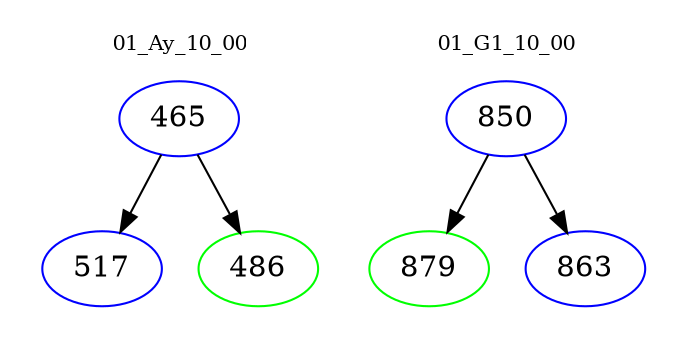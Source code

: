 digraph{
subgraph cluster_0 {
color = white
label = "01_Ay_10_00";
fontsize=10;
T0_465 [label="465", color="blue"]
T0_465 -> T0_517 [color="black"]
T0_517 [label="517", color="blue"]
T0_465 -> T0_486 [color="black"]
T0_486 [label="486", color="green"]
}
subgraph cluster_1 {
color = white
label = "01_G1_10_00";
fontsize=10;
T1_850 [label="850", color="blue"]
T1_850 -> T1_879 [color="black"]
T1_879 [label="879", color="green"]
T1_850 -> T1_863 [color="black"]
T1_863 [label="863", color="blue"]
}
}
